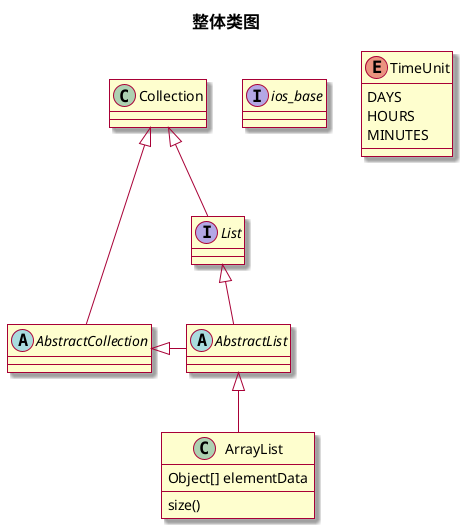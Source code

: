 @startuml
'https://plantuml.com/use-case-diagram
skin rose

title
    <b><font size=17>整体类图</font></b>
end title

interface ios_base




abstract AbstractCollection
interface List
abstract class AbstractList
class ArrayList {
    Object[] elementData
    size()
}

enum TimeUnit {
    DAYS
    HOURS
    MINUTES
}

Collection <|-- AbstractCollection
Collection <|-- List
List <|-- AbstractList

AbstractCollection <|- AbstractList
AbstractList <|-- ArrayList


@enduml